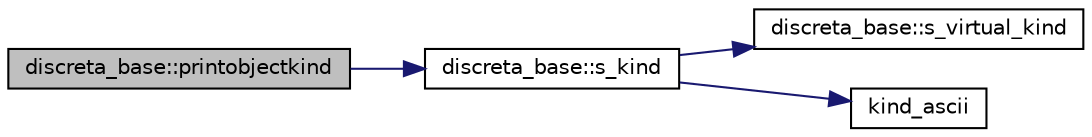 digraph "discreta_base::printobjectkind"
{
  edge [fontname="Helvetica",fontsize="10",labelfontname="Helvetica",labelfontsize="10"];
  node [fontname="Helvetica",fontsize="10",shape=record];
  rankdir="LR";
  Node15070 [label="discreta_base::printobjectkind",height=0.2,width=0.4,color="black", fillcolor="grey75", style="filled", fontcolor="black"];
  Node15070 -> Node15071 [color="midnightblue",fontsize="10",style="solid",fontname="Helvetica"];
  Node15071 [label="discreta_base::s_kind",height=0.2,width=0.4,color="black", fillcolor="white", style="filled",URL="$d7/d71/classdiscreta__base.html#a8a830025c74adbbc3362418a7c2ba157"];
  Node15071 -> Node15072 [color="midnightblue",fontsize="10",style="solid",fontname="Helvetica"];
  Node15072 [label="discreta_base::s_virtual_kind",height=0.2,width=0.4,color="black", fillcolor="white", style="filled",URL="$d7/d71/classdiscreta__base.html#a52778a6d6943a468be083d0785d418fb"];
  Node15071 -> Node15073 [color="midnightblue",fontsize="10",style="solid",fontname="Helvetica"];
  Node15073 [label="kind_ascii",height=0.2,width=0.4,color="black", fillcolor="white", style="filled",URL="$d9/d60/discreta_8h.html#ad0ce825a9f29bc6cec27e1b64cfe27bf"];
}

